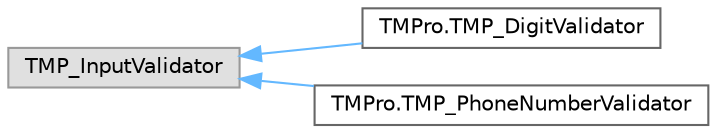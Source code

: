 digraph "Graphical Class Hierarchy"
{
 // LATEX_PDF_SIZE
  bgcolor="transparent";
  edge [fontname=Helvetica,fontsize=10,labelfontname=Helvetica,labelfontsize=10];
  node [fontname=Helvetica,fontsize=10,shape=box,height=0.2,width=0.4];
  rankdir="LR";
  Node0 [id="Node000000",label="TMP_InputValidator",height=0.2,width=0.4,color="grey60", fillcolor="#E0E0E0", style="filled",tooltip=" "];
  Node0 -> Node1 [id="edge521_Node000000_Node000001",dir="back",color="steelblue1",style="solid",tooltip=" "];
  Node1 [id="Node000001",label="TMPro.TMP_DigitValidator",height=0.2,width=0.4,color="grey40", fillcolor="white", style="filled",URL="$class_t_m_pro_1_1_t_m_p___digit_validator.html",tooltip="EXample of a Custom Character Input Validator to only allow digits from 0 to 9."];
  Node0 -> Node2 [id="edge522_Node000000_Node000002",dir="back",color="steelblue1",style="solid",tooltip=" "];
  Node2 [id="Node000002",label="TMPro.TMP_PhoneNumberValidator",height=0.2,width=0.4,color="grey40", fillcolor="white", style="filled",URL="$class_t_m_pro_1_1_t_m_p___phone_number_validator.html",tooltip="Example of a Custom Character Input Validator to only allow phone number in the (800) 555-1212 format..."];
}
